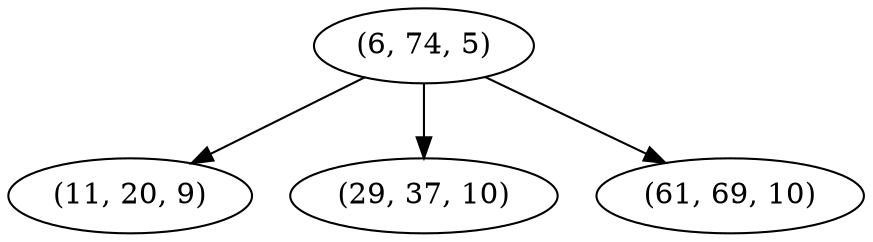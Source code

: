 digraph tree {
    "(6, 74, 5)";
    "(11, 20, 9)";
    "(29, 37, 10)";
    "(61, 69, 10)";
    "(6, 74, 5)" -> "(11, 20, 9)";
    "(6, 74, 5)" -> "(29, 37, 10)";
    "(6, 74, 5)" -> "(61, 69, 10)";
}
